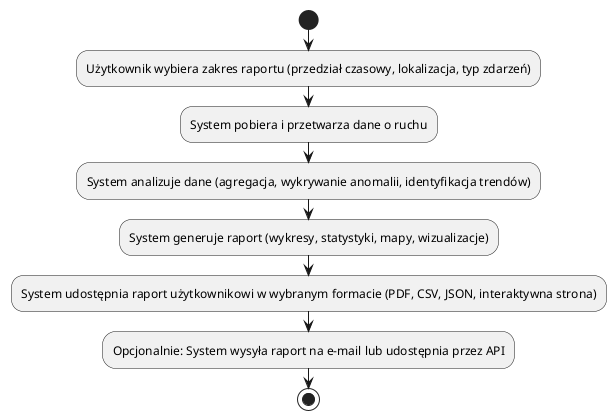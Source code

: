 @startuml
start

:Użytkownik wybiera zakres raportu (przedział czasowy, lokalizacja, typ zdarzeń);
:System pobiera i przetwarza dane o ruchu;
:System analizuje dane (agregacja, wykrywanie anomalii, identyfikacja trendów);
:System generuje raport (wykresy, statystyki, mapy, wizualizacje);
:System udostępnia raport użytkownikowi w wybranym formacie (PDF, CSV, JSON, interaktywna strona);
:Opcjonalnie: System wysyła raport na e-mail lub udostępnia przez API;

stop
@enduml
